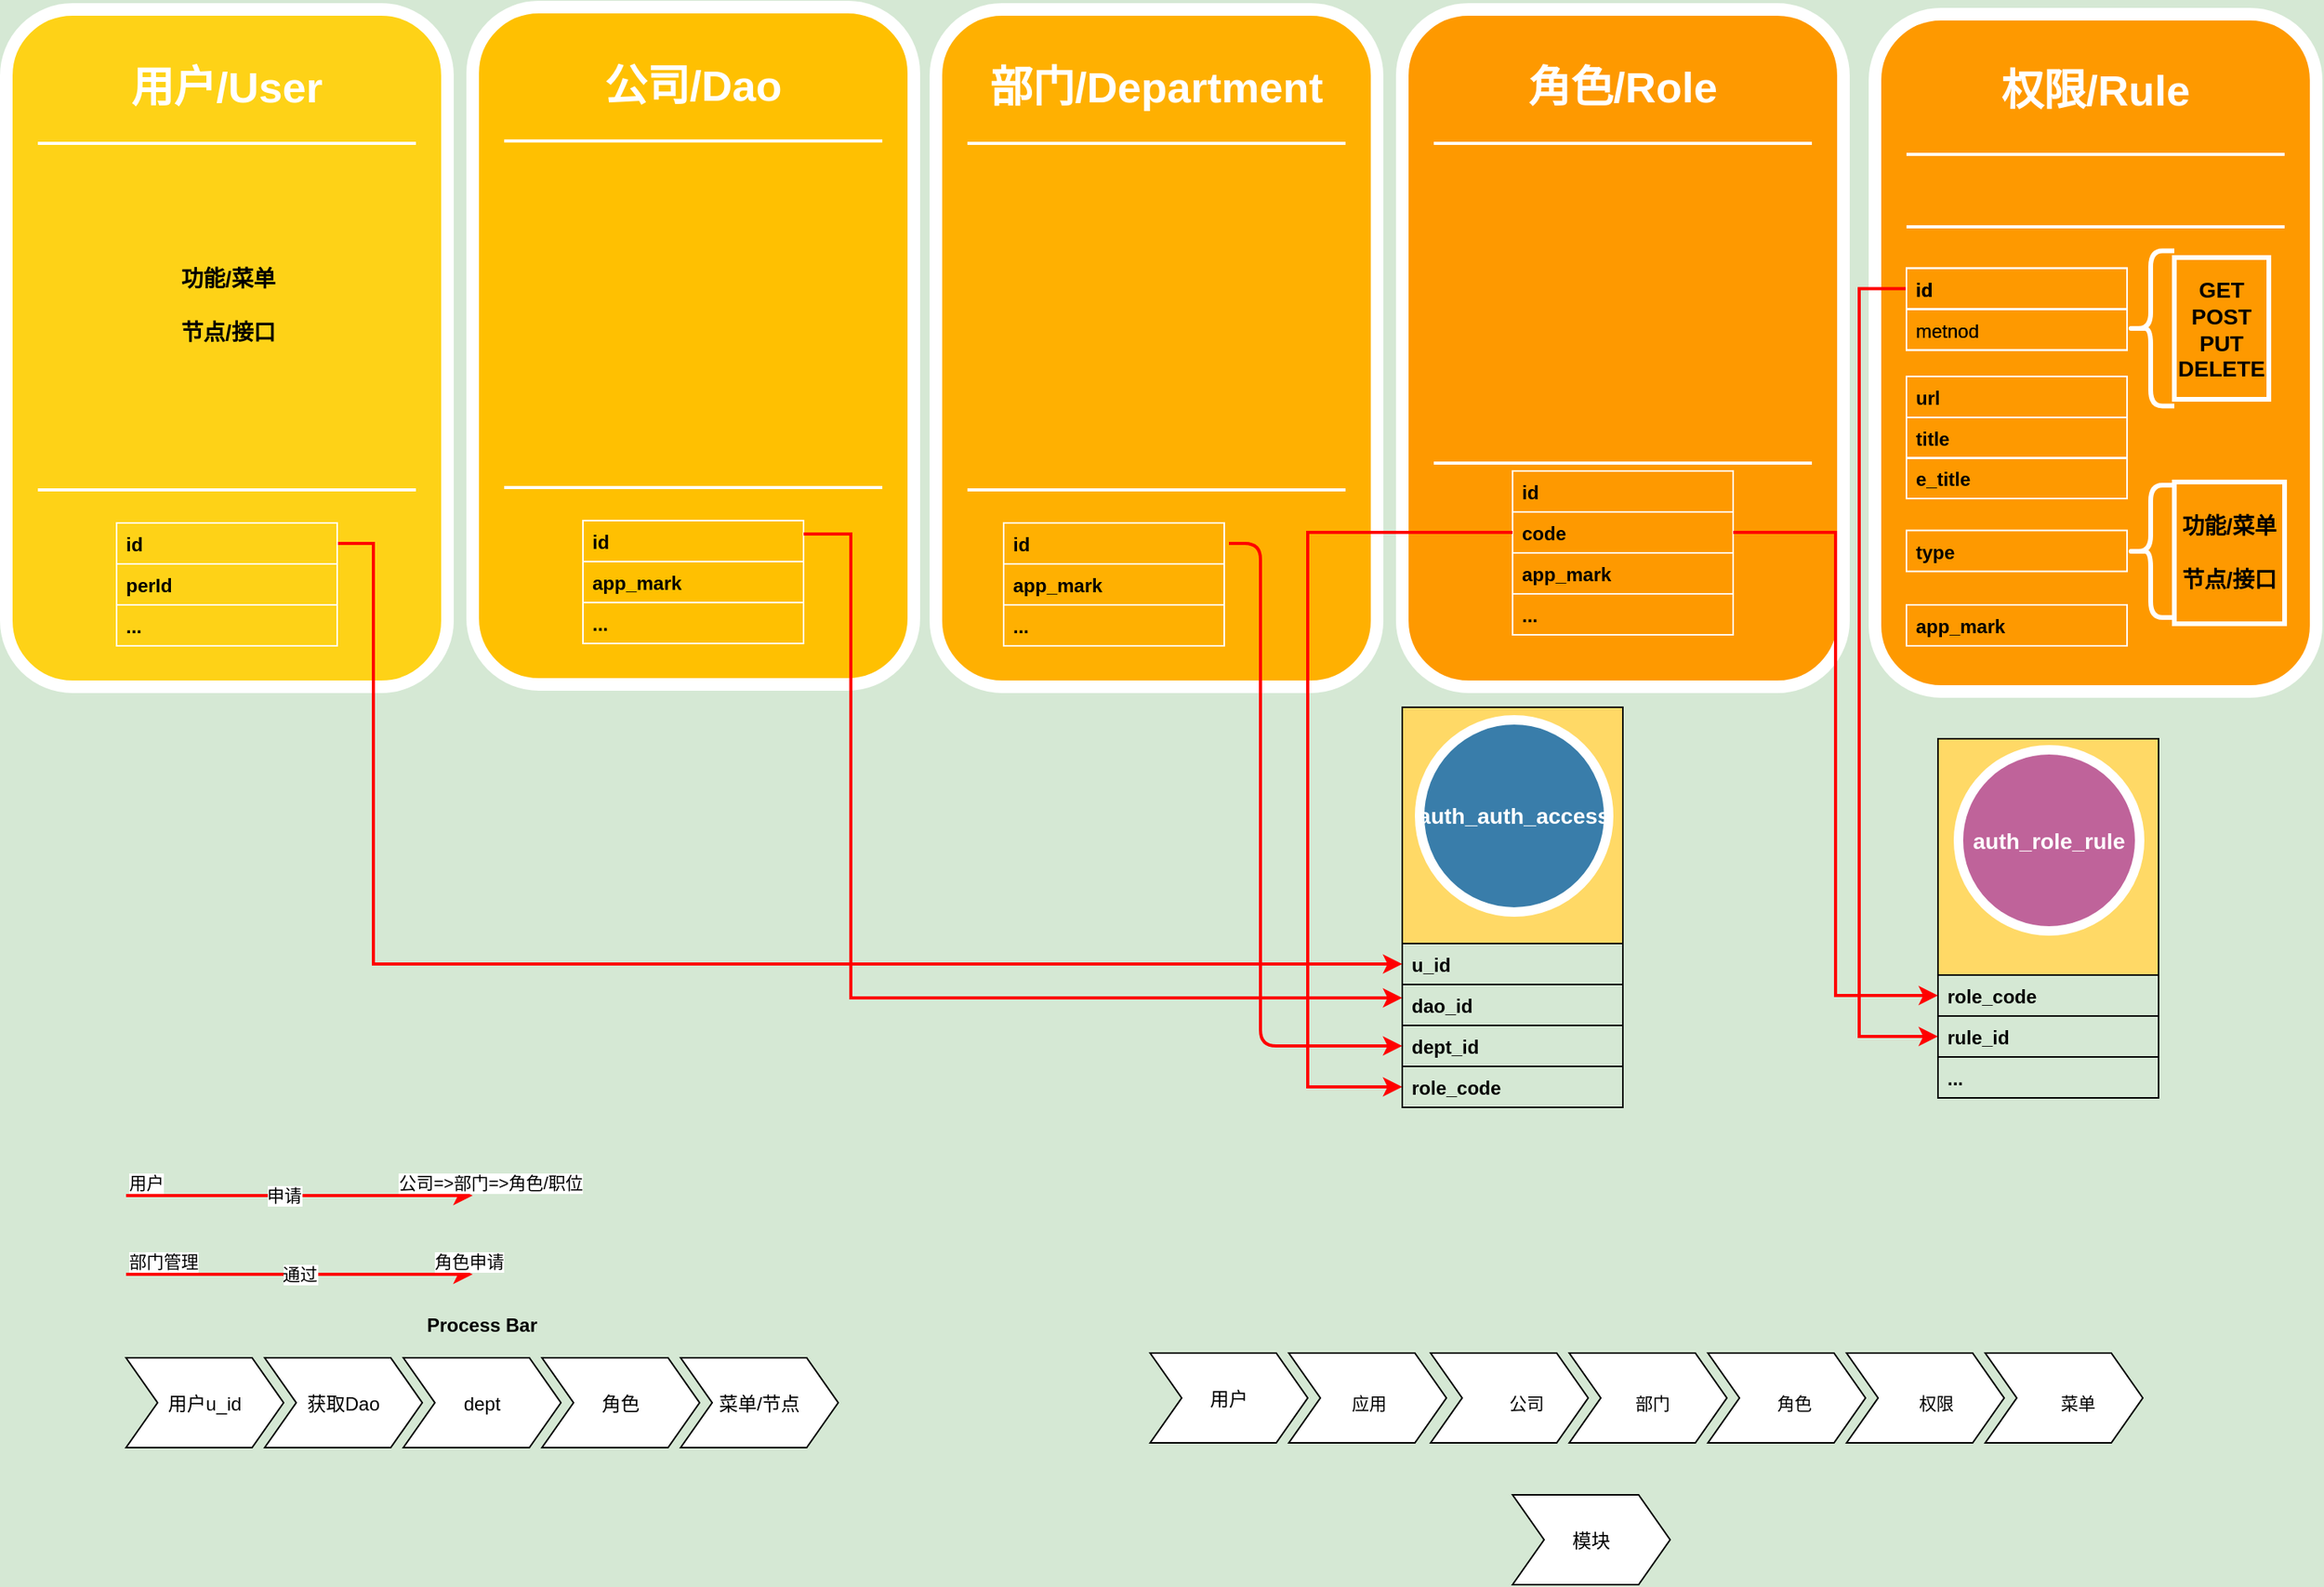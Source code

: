 <mxfile version="13.10.1" type="github">
  <diagram name="Page-1" id="12e1b939-464a-85fe-373e-61e167be1490">
    <mxGraphModel dx="2426" dy="908" grid="1" gridSize="10" guides="1" tooltips="1" connect="1" arrows="1" fold="1" page="1" pageScale="1.5" pageWidth="4681" pageHeight="3300" background="#D5E8D4" math="0" shadow="0">
      <root>
        <mxCell id="0" />
        <mxCell id="1" parent="0" />
        <mxCell id="WrIerLC6ZP1do9_sr6Ug-54" value="" style="shape=step;perimeter=stepPerimeter;fixedSize=1;points=[];" vertex="1" parent="1">
          <mxGeometry x="1350" y="1260" width="100" height="57" as="geometry" />
        </mxCell>
        <mxCell id="WrIerLC6ZP1do9_sr6Ug-52" value="" style="shape=step;perimeter=stepPerimeter;fixedSize=1;points=[];" vertex="1" parent="1">
          <mxGeometry x="1262" y="1260" width="100" height="57" as="geometry" />
        </mxCell>
        <mxCell id="WrIerLC6ZP1do9_sr6Ug-51" value="" style="shape=step;perimeter=stepPerimeter;fixedSize=1;points=[];" vertex="1" parent="1">
          <mxGeometry x="1174" y="1260" width="100" height="57" as="geometry" />
        </mxCell>
        <mxCell id="WrIerLC6ZP1do9_sr6Ug-50" value="" style="shape=step;perimeter=stepPerimeter;fixedSize=1;points=[];" vertex="1" parent="1">
          <mxGeometry x="1086" y="1260" width="100" height="57" as="geometry" />
        </mxCell>
        <mxCell id="WrIerLC6ZP1do9_sr6Ug-49" value="" style="shape=step;perimeter=stepPerimeter;fixedSize=1;points=[];" vertex="1" parent="1">
          <mxGeometry x="998" y="1260" width="100" height="57" as="geometry" />
        </mxCell>
        <mxCell id="WrIerLC6ZP1do9_sr6Ug-53" value="" style="shape=step;perimeter=stepPerimeter;fixedSize=1;points=[];" vertex="1" parent="1">
          <mxGeometry x="908" y="1260" width="100" height="57" as="geometry" />
        </mxCell>
        <mxCell id="WrIerLC6ZP1do9_sr6Ug-35" value="" style="group" vertex="1" connectable="0" parent="1">
          <mxGeometry x="170" y="1160" width="220" height="50" as="geometry" />
        </mxCell>
        <mxCell id="WrIerLC6ZP1do9_sr6Ug-16" value="" style="endArrow=classic;html=1;strokeColor=#FF0000;strokeWidth=2;fontColor=#000000;" edge="1" parent="WrIerLC6ZP1do9_sr6Ug-35">
          <mxGeometry relative="1" as="geometry">
            <mxPoint as="sourcePoint" />
            <mxPoint x="220" as="targetPoint" />
          </mxGeometry>
        </mxCell>
        <mxCell id="WrIerLC6ZP1do9_sr6Ug-17" value="申请" style="edgeLabel;resizable=0;html=1;align=center;verticalAlign=middle;" connectable="0" vertex="1" parent="WrIerLC6ZP1do9_sr6Ug-16">
          <mxGeometry relative="1" as="geometry">
            <mxPoint x="-10" as="offset" />
          </mxGeometry>
        </mxCell>
        <mxCell id="WrIerLC6ZP1do9_sr6Ug-18" value="用户" style="edgeLabel;resizable=0;html=1;align=left;verticalAlign=bottom;" connectable="0" vertex="1" parent="WrIerLC6ZP1do9_sr6Ug-16">
          <mxGeometry x="-1" relative="1" as="geometry" />
        </mxCell>
        <mxCell id="WrIerLC6ZP1do9_sr6Ug-19" value="&lt;span style=&quot;text-align: left&quot;&gt;公司=&amp;gt;部门=&amp;gt;角色/职位&lt;/span&gt;" style="edgeLabel;resizable=0;html=1;align=right;verticalAlign=bottom;" connectable="0" vertex="1" parent="WrIerLC6ZP1do9_sr6Ug-16">
          <mxGeometry x="1" relative="1" as="geometry">
            <mxPoint x="70" as="offset" />
          </mxGeometry>
        </mxCell>
        <mxCell id="WrIerLC6ZP1do9_sr6Ug-24" value="通过" style="endArrow=classic;html=1;strokeColor=#FF0000;strokeWidth=2;fontColor=#000000;" edge="1" parent="WrIerLC6ZP1do9_sr6Ug-35">
          <mxGeometry relative="1" as="geometry">
            <mxPoint y="50" as="sourcePoint" />
            <mxPoint x="220" y="50" as="targetPoint" />
          </mxGeometry>
        </mxCell>
        <mxCell id="WrIerLC6ZP1do9_sr6Ug-26" value="部门管理" style="edgeLabel;resizable=0;html=1;align=left;verticalAlign=bottom;" connectable="0" vertex="1" parent="WrIerLC6ZP1do9_sr6Ug-24">
          <mxGeometry x="-1" relative="1" as="geometry" />
        </mxCell>
        <mxCell id="WrIerLC6ZP1do9_sr6Ug-27" value="角色申请" style="edgeLabel;resizable=0;html=1;align=right;verticalAlign=bottom;" connectable="0" vertex="1" parent="WrIerLC6ZP1do9_sr6Ug-24">
          <mxGeometry x="1" relative="1" as="geometry">
            <mxPoint x="20" as="offset" />
          </mxGeometry>
        </mxCell>
        <mxCell id="WrIerLC6ZP1do9_sr6Ug-42" value="应用" style="edgeLabel;resizable=0;html=1;align=right;verticalAlign=bottom;" connectable="0" vertex="1" parent="WrIerLC6ZP1do9_sr6Ug-24">
          <mxGeometry x="1" relative="1" as="geometry">
            <mxPoint x="580" y="90" as="offset" />
          </mxGeometry>
        </mxCell>
        <mxCell id="WrIerLC6ZP1do9_sr6Ug-43" value="公司" style="edgeLabel;resizable=0;html=1;align=right;verticalAlign=bottom;" connectable="0" vertex="1" parent="WrIerLC6ZP1do9_sr6Ug-24">
          <mxGeometry x="1" relative="1" as="geometry">
            <mxPoint x="680" y="90" as="offset" />
          </mxGeometry>
        </mxCell>
        <mxCell id="WrIerLC6ZP1do9_sr6Ug-44" value="部门" style="edgeLabel;resizable=0;html=1;align=right;verticalAlign=bottom;" connectable="0" vertex="1" parent="WrIerLC6ZP1do9_sr6Ug-24">
          <mxGeometry x="1" relative="1" as="geometry">
            <mxPoint x="760" y="90" as="offset" />
          </mxGeometry>
        </mxCell>
        <mxCell id="WrIerLC6ZP1do9_sr6Ug-46" value="角色" style="edgeLabel;resizable=0;html=1;align=right;verticalAlign=bottom;" connectable="0" vertex="1" parent="WrIerLC6ZP1do9_sr6Ug-24">
          <mxGeometry x="1" relative="1" as="geometry">
            <mxPoint x="850" y="90" as="offset" />
          </mxGeometry>
        </mxCell>
        <mxCell id="WrIerLC6ZP1do9_sr6Ug-48" value="权限" style="edgeLabel;resizable=0;html=1;align=right;verticalAlign=bottom;" connectable="0" vertex="1" parent="WrIerLC6ZP1do9_sr6Ug-24">
          <mxGeometry x="1" relative="1" as="geometry">
            <mxPoint x="940" y="90" as="offset" />
          </mxGeometry>
        </mxCell>
        <mxCell id="WrIerLC6ZP1do9_sr6Ug-55" value="菜单" style="edgeLabel;resizable=0;html=1;align=right;verticalAlign=bottom;" connectable="0" vertex="1" parent="WrIerLC6ZP1do9_sr6Ug-24">
          <mxGeometry x="1" relative="1" as="geometry">
            <mxPoint x="1030" y="90" as="offset" />
          </mxGeometry>
        </mxCell>
        <mxCell id="WrIerLC6ZP1do9_sr6Ug-77" value="应用" style="edgeLabel;resizable=0;html=1;align=right;verticalAlign=bottom;" connectable="0" vertex="1" parent="WrIerLC6ZP1do9_sr6Ug-24">
          <mxGeometry x="1" relative="1" as="geometry">
            <mxPoint x="750" y="180" as="offset" />
          </mxGeometry>
        </mxCell>
        <mxCell id="WrIerLC6ZP1do9_sr6Ug-36" value="" style="group" vertex="1" connectable="0" parent="1">
          <mxGeometry x="94" y="405.5" width="1466" height="698.5" as="geometry" />
        </mxCell>
        <mxCell id="SVEM955NYklKlDZ-eNyn-23" value="List" style="swimlane;fontStyle=0;childLayout=stackLayout;horizontal=1;startSize=150;horizontalStack=0;resizeParent=1;resizeParentMax=0;resizeLast=0;collapsible=1;marginBottom=0;fillColor=#FFD966;" parent="WrIerLC6ZP1do9_sr6Ug-36" vertex="1">
          <mxGeometry x="1226" y="464.5" width="140" height="228" as="geometry" />
        </mxCell>
        <mxCell id="SVEM955NYklKlDZ-eNyn-24" value="role_code" style="text;strokeColor=none;fillColor=none;align=left;verticalAlign=top;spacingLeft=4;spacingRight=4;overflow=hidden;rotatable=0;points=[[0,0.5],[1,0.5]];portConstraint=eastwest;fontStyle=1" parent="SVEM955NYklKlDZ-eNyn-23" vertex="1">
          <mxGeometry y="150" width="140" height="26" as="geometry" />
        </mxCell>
        <mxCell id="SVEM955NYklKlDZ-eNyn-25" value="rule_id" style="text;fillColor=none;align=left;verticalAlign=top;spacingLeft=4;spacingRight=4;overflow=hidden;rotatable=0;points=[[0,0.5],[1,0.5]];portConstraint=eastwest;fontStyle=1;strokeColor=#000000;" parent="SVEM955NYklKlDZ-eNyn-23" vertex="1">
          <mxGeometry y="176" width="140" height="26" as="geometry" />
        </mxCell>
        <mxCell id="SVEM955NYklKlDZ-eNyn-26" value="..." style="text;strokeColor=none;fillColor=none;align=left;verticalAlign=top;spacingLeft=4;spacingRight=4;overflow=hidden;rotatable=0;points=[[0,0.5],[1,0.5]];portConstraint=eastwest;fontStyle=1" parent="SVEM955NYklKlDZ-eNyn-23" vertex="1">
          <mxGeometry y="202" width="140" height="26" as="geometry" />
        </mxCell>
        <mxCell id="60da8b9f42644d3a-2" value="" style="whiteSpace=wrap;html=1;rounded=1;shadow=0;strokeWidth=8;fontSize=20;align=center;fillColor=#FED217;strokeColor=#FFFFFF;" parent="WrIerLC6ZP1do9_sr6Ug-36" vertex="1">
          <mxGeometry y="1.5" width="280" height="430" as="geometry" />
        </mxCell>
        <mxCell id="60da8b9f42644d3a-3" value="用户/User" style="text;html=1;strokeColor=none;fillColor=none;align=center;verticalAlign=middle;whiteSpace=wrap;rounded=0;shadow=0;fontSize=27;fontColor=#FFFFFF;fontStyle=1" parent="WrIerLC6ZP1do9_sr6Ug-36" vertex="1">
          <mxGeometry y="21.5" width="280" height="60" as="geometry" />
        </mxCell>
        <mxCell id="60da8b9f42644d3a-6" value="" style="line;strokeWidth=2;html=1;rounded=0;shadow=0;fontSize=27;align=center;fillColor=none;strokeColor=#FFFFFF;" parent="WrIerLC6ZP1do9_sr6Ug-36" vertex="1">
          <mxGeometry x="20" y="81.5" width="240" height="10" as="geometry" />
        </mxCell>
        <mxCell id="60da8b9f42644d3a-7" value="" style="line;strokeWidth=2;html=1;rounded=0;shadow=0;fontSize=27;align=center;fillColor=none;strokeColor=#FFFFFF;" parent="WrIerLC6ZP1do9_sr6Ug-36" vertex="1">
          <mxGeometry x="20" y="301.5" width="240" height="10" as="geometry" />
        </mxCell>
        <mxCell id="60da8b9f42644d3a-17" value="" style="whiteSpace=wrap;html=1;rounded=1;shadow=0;strokeWidth=8;fontSize=20;align=center;fillColor=#FFC001;strokeColor=#FFFFFF;" parent="WrIerLC6ZP1do9_sr6Ug-36" vertex="1">
          <mxGeometry x="296" width="280" height="430" as="geometry" />
        </mxCell>
        <mxCell id="60da8b9f42644d3a-18" value="公司/Dao" style="text;html=1;strokeColor=none;fillColor=none;align=center;verticalAlign=middle;whiteSpace=wrap;rounded=0;shadow=0;fontSize=27;fontColor=#FFFFFF;fontStyle=1" parent="WrIerLC6ZP1do9_sr6Ug-36" vertex="1">
          <mxGeometry x="296" y="20" width="280" height="60" as="geometry" />
        </mxCell>
        <mxCell id="60da8b9f42644d3a-20" value="" style="line;strokeWidth=2;html=1;rounded=0;shadow=0;fontSize=27;align=center;fillColor=none;strokeColor=#FFFFFF;" parent="WrIerLC6ZP1do9_sr6Ug-36" vertex="1">
          <mxGeometry x="316" y="80" width="240" height="10" as="geometry" />
        </mxCell>
        <mxCell id="60da8b9f42644d3a-21" value="" style="line;strokeWidth=2;html=1;rounded=0;shadow=0;fontSize=27;align=center;fillColor=none;strokeColor=#FFFFFF;" parent="WrIerLC6ZP1do9_sr6Ug-36" vertex="1">
          <mxGeometry x="316" y="300" width="240" height="10" as="geometry" />
        </mxCell>
        <mxCell id="60da8b9f42644d3a-24" value="" style="whiteSpace=wrap;html=1;rounded=1;shadow=0;strokeWidth=8;fontSize=20;align=center;fillColor=#FFB001;strokeColor=#FFFFFF;" parent="WrIerLC6ZP1do9_sr6Ug-36" vertex="1">
          <mxGeometry x="590" y="1.5" width="280" height="430" as="geometry" />
        </mxCell>
        <mxCell id="60da8b9f42644d3a-25" value="部门/Department" style="text;html=1;strokeColor=none;fillColor=none;align=center;verticalAlign=middle;whiteSpace=wrap;rounded=0;shadow=0;fontSize=27;fontColor=#FFFFFF;fontStyle=1" parent="WrIerLC6ZP1do9_sr6Ug-36" vertex="1">
          <mxGeometry x="590" y="21.5" width="280" height="60" as="geometry" />
        </mxCell>
        <mxCell id="60da8b9f42644d3a-27" value="" style="line;strokeWidth=2;html=1;rounded=0;shadow=0;fontSize=27;align=center;fillColor=none;strokeColor=#FFFFFF;" parent="WrIerLC6ZP1do9_sr6Ug-36" vertex="1">
          <mxGeometry x="610" y="81.5" width="240" height="10" as="geometry" />
        </mxCell>
        <mxCell id="60da8b9f42644d3a-28" value="" style="line;strokeWidth=2;html=1;rounded=0;shadow=0;fontSize=27;align=center;fillColor=none;strokeColor=#FFFFFF;" parent="WrIerLC6ZP1do9_sr6Ug-36" vertex="1">
          <mxGeometry x="610" y="301.5" width="240" height="10" as="geometry" />
        </mxCell>
        <mxCell id="60da8b9f42644d3a-31" value="" style="whiteSpace=wrap;html=1;rounded=1;shadow=0;strokeWidth=8;fontSize=20;align=center;fillColor=#FE9900;strokeColor=#FFFFFF;" parent="WrIerLC6ZP1do9_sr6Ug-36" vertex="1">
          <mxGeometry x="886" y="1.5" width="280" height="430" as="geometry" />
        </mxCell>
        <mxCell id="60da8b9f42644d3a-32" value="角色/Role" style="text;html=1;strokeColor=none;fillColor=none;align=center;verticalAlign=middle;whiteSpace=wrap;rounded=0;shadow=0;fontSize=27;fontColor=#FFFFFF;fontStyle=1" parent="WrIerLC6ZP1do9_sr6Ug-36" vertex="1">
          <mxGeometry x="886" y="21.5" width="280" height="60" as="geometry" />
        </mxCell>
        <mxCell id="60da8b9f42644d3a-34" value="" style="line;strokeWidth=2;html=1;rounded=0;shadow=0;fontSize=27;align=center;fillColor=none;strokeColor=#FFFFFF;" parent="WrIerLC6ZP1do9_sr6Ug-36" vertex="1">
          <mxGeometry x="906" y="81.5" width="240" height="10" as="geometry" />
        </mxCell>
        <mxCell id="60da8b9f42644d3a-35" value="" style="line;strokeWidth=2;html=1;rounded=0;shadow=0;fontSize=27;align=center;fillColor=none;strokeColor=#FFFFFF;" parent="WrIerLC6ZP1do9_sr6Ug-36" vertex="1">
          <mxGeometry x="906" y="284.5" width="240" height="10" as="geometry" />
        </mxCell>
        <mxCell id="SVEM955NYklKlDZ-eNyn-1" value="" style="whiteSpace=wrap;html=1;rounded=1;shadow=0;strokeWidth=8;fontSize=20;align=center;fillColor=#FE9900;strokeColor=#FFFFFF;" parent="WrIerLC6ZP1do9_sr6Ug-36" vertex="1">
          <mxGeometry x="1186" y="4.5" width="280" height="430" as="geometry" />
        </mxCell>
        <mxCell id="SVEM955NYklKlDZ-eNyn-2" value="权限/Rule" style="text;html=1;strokeColor=none;fillColor=none;align=center;verticalAlign=middle;whiteSpace=wrap;rounded=0;shadow=0;fontSize=27;fontColor=#FFFFFF;fontStyle=1" parent="WrIerLC6ZP1do9_sr6Ug-36" vertex="1">
          <mxGeometry x="1186" y="23.5" width="280" height="60" as="geometry" />
        </mxCell>
        <mxCell id="SVEM955NYklKlDZ-eNyn-3" value="" style="line;strokeWidth=2;html=1;rounded=0;shadow=0;fontSize=27;align=center;fillColor=none;strokeColor=#FFFFFF;" parent="WrIerLC6ZP1do9_sr6Ug-36" vertex="1">
          <mxGeometry x="1206" y="88.5" width="240" height="10" as="geometry" />
        </mxCell>
        <mxCell id="SVEM955NYklKlDZ-eNyn-4" value="" style="line;strokeWidth=2;html=1;rounded=0;shadow=0;fontSize=27;align=center;fillColor=none;strokeColor=#FFFFFF;" parent="WrIerLC6ZP1do9_sr6Ug-36" vertex="1">
          <mxGeometry x="1206" y="134.5" width="240" height="10" as="geometry" />
        </mxCell>
        <mxCell id="60da8b9f42644d3a-38" value="&lt;span&gt;auth_role_rule&lt;/span&gt;" style="ellipse;whiteSpace=wrap;html=1;rounded=0;shadow=0;strokeWidth=6;fontSize=14;align=center;fillColor=#BF639A;strokeColor=#FFFFFF;fontColor=#FFFFFF;fontStyle=1" parent="WrIerLC6ZP1do9_sr6Ug-36" vertex="1">
          <mxGeometry x="1239" y="471.5" width="115" height="115" as="geometry" />
        </mxCell>
        <mxCell id="SVEM955NYklKlDZ-eNyn-36" value="List" style="swimlane;fontStyle=0;childLayout=stackLayout;horizontal=1;startSize=150;horizontalStack=0;resizeParent=1;resizeParentMax=0;resizeLast=0;collapsible=1;marginBottom=0;fillColor=#FFD966;" parent="WrIerLC6ZP1do9_sr6Ug-36" vertex="1">
          <mxGeometry x="886" y="444.5" width="140" height="228" as="geometry" />
        </mxCell>
        <mxCell id="SVEM955NYklKlDZ-eNyn-37" value="u_id" style="text;strokeColor=none;fillColor=none;align=left;verticalAlign=top;spacingLeft=4;spacingRight=4;overflow=hidden;rotatable=0;points=[[0,0.5],[1,0.5]];portConstraint=eastwest;fontStyle=1" parent="SVEM955NYklKlDZ-eNyn-36" vertex="1">
          <mxGeometry y="150" width="140" height="26" as="geometry" />
        </mxCell>
        <mxCell id="SVEM955NYklKlDZ-eNyn-38" value="dao_id&#xa;" style="text;fillColor=none;align=left;verticalAlign=top;spacingLeft=4;spacingRight=4;overflow=hidden;rotatable=0;points=[[0,0.5],[1,0.5]];portConstraint=eastwest;fontStyle=1;strokeColor=#000000;" parent="SVEM955NYklKlDZ-eNyn-36" vertex="1">
          <mxGeometry y="176" width="140" height="26" as="geometry" />
        </mxCell>
        <mxCell id="SVEM955NYklKlDZ-eNyn-39" value="dept_id" style="text;strokeColor=none;fillColor=none;align=left;verticalAlign=top;spacingLeft=4;spacingRight=4;overflow=hidden;rotatable=0;points=[[0,0.5],[1,0.5]];portConstraint=eastwest;fontStyle=1" parent="SVEM955NYklKlDZ-eNyn-36" vertex="1">
          <mxGeometry y="202" width="140" height="26" as="geometry" />
        </mxCell>
        <mxCell id="SVEM955NYklKlDZ-eNyn-40" value="auth_auth_access" style="ellipse;whiteSpace=wrap;html=1;rounded=0;shadow=0;strokeWidth=6;fontSize=14;align=center;strokeColor=#FFFFFF;fontColor=#FFFFFF;fillColor=#397DAA;fontStyle=1" parent="WrIerLC6ZP1do9_sr6Ug-36" vertex="1">
          <mxGeometry x="897" y="452.5" width="120" height="122" as="geometry" />
        </mxCell>
        <mxCell id="SVEM955NYklKlDZ-eNyn-41" value="id" style="text;fillColor=none;align=left;verticalAlign=top;spacingLeft=4;spacingRight=4;overflow=hidden;rotatable=0;points=[[0,0.5],[1,0.5]];portConstraint=eastwest;fontStyle=1;strokeColor=#FFFFFF;" parent="WrIerLC6ZP1do9_sr6Ug-36" vertex="1">
          <mxGeometry x="633" y="327.5" width="140" height="26" as="geometry" />
        </mxCell>
        <mxCell id="SVEM955NYklKlDZ-eNyn-42" value="app_mark" style="text;fillColor=none;align=left;verticalAlign=top;spacingLeft=4;spacingRight=4;overflow=hidden;rotatable=0;points=[[0,0.5],[1,0.5]];portConstraint=eastwest;fontStyle=1;strokeColor=#FFFFFF;" parent="WrIerLC6ZP1do9_sr6Ug-36" vertex="1">
          <mxGeometry x="633" y="353.5" width="140" height="26" as="geometry" />
        </mxCell>
        <mxCell id="SVEM955NYklKlDZ-eNyn-43" value="..." style="text;fillColor=none;align=left;verticalAlign=top;spacingLeft=4;spacingRight=4;overflow=hidden;rotatable=0;points=[[0,0.5],[1,0.5]];portConstraint=eastwest;fontStyle=1;strokeColor=#FFFFFF;" parent="WrIerLC6ZP1do9_sr6Ug-36" vertex="1">
          <mxGeometry x="633" y="379.5" width="140" height="26" as="geometry" />
        </mxCell>
        <mxCell id="SVEM955NYklKlDZ-eNyn-45" value="perId" style="text;fillColor=none;align=left;verticalAlign=top;spacingLeft=4;spacingRight=4;overflow=hidden;rotatable=0;points=[[0,0.5],[1,0.5]];portConstraint=eastwest;fontStyle=1;strokeColor=#FFFFFF;" parent="WrIerLC6ZP1do9_sr6Ug-36" vertex="1">
          <mxGeometry x="70" y="353.5" width="140" height="26" as="geometry" />
        </mxCell>
        <mxCell id="SVEM955NYklKlDZ-eNyn-46" value="..." style="text;fillColor=none;align=left;verticalAlign=top;spacingLeft=4;spacingRight=4;overflow=hidden;rotatable=0;points=[[0,0.5],[1,0.5]];portConstraint=eastwest;fontStyle=1;strokeColor=#FFFFFF;" parent="WrIerLC6ZP1do9_sr6Ug-36" vertex="1">
          <mxGeometry x="70" y="379.5" width="140" height="26" as="geometry" />
        </mxCell>
        <mxCell id="SVEM955NYklKlDZ-eNyn-62" style="edgeStyle=orthogonalEdgeStyle;rounded=0;orthogonalLoop=1;jettySize=auto;html=1;exitX=1;exitY=0.5;exitDx=0;exitDy=0;fontColor=#000000;strokeColor=#FF0000;entryX=0;entryY=0.5;entryDx=0;entryDy=0;strokeWidth=2;" parent="WrIerLC6ZP1do9_sr6Ug-36" source="SVEM955NYklKlDZ-eNyn-47" target="SVEM955NYklKlDZ-eNyn-37" edge="1">
          <mxGeometry relative="1" as="geometry">
            <Array as="points">
              <mxPoint x="233" y="340.5" />
              <mxPoint x="233" y="607.5" />
            </Array>
          </mxGeometry>
        </mxCell>
        <mxCell id="SVEM955NYklKlDZ-eNyn-47" value="id" style="text;fillColor=none;align=left;verticalAlign=top;spacingLeft=4;spacingRight=4;overflow=hidden;rotatable=0;points=[[0,0.5],[1,0.5]];portConstraint=eastwest;fontStyle=1;strokeColor=#FFFFFF;" parent="WrIerLC6ZP1do9_sr6Ug-36" vertex="1">
          <mxGeometry x="70" y="327.5" width="140" height="26" as="geometry" />
        </mxCell>
        <mxCell id="SVEM955NYklKlDZ-eNyn-48" value="app_mark" style="text;fillColor=none;align=left;verticalAlign=top;spacingLeft=4;spacingRight=4;overflow=hidden;rotatable=0;points=[[0,0.5],[1,0.5]];portConstraint=eastwest;fontStyle=1;strokeColor=#FFFFFF;" parent="WrIerLC6ZP1do9_sr6Ug-36" vertex="1">
          <mxGeometry x="366" y="352" width="140" height="26" as="geometry" />
        </mxCell>
        <mxCell id="SVEM955NYklKlDZ-eNyn-49" value="id" style="text;fillColor=none;align=left;verticalAlign=top;spacingLeft=4;spacingRight=4;overflow=hidden;rotatable=0;points=[[0,0.5],[1,0.5]];portConstraint=eastwest;fontStyle=1;strokeColor=#FFFFFF;" parent="WrIerLC6ZP1do9_sr6Ug-36" vertex="1">
          <mxGeometry x="366" y="326" width="140" height="26" as="geometry" />
        </mxCell>
        <mxCell id="SVEM955NYklKlDZ-eNyn-50" value="..." style="text;fillColor=none;align=left;verticalAlign=top;spacingLeft=4;spacingRight=4;overflow=hidden;rotatable=0;points=[[0,0.5],[1,0.5]];portConstraint=eastwest;fontStyle=1;strokeColor=#FFFFFF;" parent="WrIerLC6ZP1do9_sr6Ug-36" vertex="1">
          <mxGeometry x="366" y="378" width="140" height="26" as="geometry" />
        </mxCell>
        <mxCell id="SVEM955NYklKlDZ-eNyn-51" value="code" style="text;fillColor=none;align=left;verticalAlign=top;spacingLeft=4;spacingRight=4;overflow=hidden;rotatable=0;points=[[0,0.5],[1,0.5]];portConstraint=eastwest;fontStyle=1;strokeColor=#FFFFFF;" parent="WrIerLC6ZP1do9_sr6Ug-36" vertex="1">
          <mxGeometry x="956" y="320.5" width="140" height="26" as="geometry" />
        </mxCell>
        <mxCell id="SVEM955NYklKlDZ-eNyn-79" style="edgeStyle=orthogonalEdgeStyle;rounded=0;orthogonalLoop=1;jettySize=auto;html=1;strokeColor=#FF0000;fontColor=#000000;exitX=0;exitY=0.5;exitDx=0;exitDy=0;strokeWidth=2;" parent="WrIerLC6ZP1do9_sr6Ug-36" source="SVEM955NYklKlDZ-eNyn-51" target="SVEM955NYklKlDZ-eNyn-77" edge="1">
          <mxGeometry relative="1" as="geometry">
            <mxPoint x="816" y="694.5" as="targetPoint" />
            <mxPoint x="1176" y="444.5" as="sourcePoint" />
            <Array as="points">
              <mxPoint x="826" y="333.5" />
              <mxPoint x="826" y="685.5" />
            </Array>
          </mxGeometry>
        </mxCell>
        <mxCell id="SVEM955NYklKlDZ-eNyn-81" style="edgeStyle=orthogonalEdgeStyle;rounded=0;orthogonalLoop=1;jettySize=auto;html=1;exitX=1;exitY=0.5;exitDx=0;exitDy=0;entryX=0;entryY=0.5;entryDx=0;entryDy=0;strokeColor=#FF0000;fontColor=#000000;strokeWidth=2;" parent="WrIerLC6ZP1do9_sr6Ug-36" source="SVEM955NYklKlDZ-eNyn-51" target="SVEM955NYklKlDZ-eNyn-24" edge="1">
          <mxGeometry relative="1" as="geometry" />
        </mxCell>
        <mxCell id="SVEM955NYklKlDZ-eNyn-52" value="id" style="text;fillColor=none;align=left;verticalAlign=top;spacingLeft=4;spacingRight=4;overflow=hidden;rotatable=0;points=[[0,0.5],[1,0.5]];portConstraint=eastwest;fontStyle=1;strokeColor=#FFFFFF;" parent="WrIerLC6ZP1do9_sr6Ug-36" vertex="1">
          <mxGeometry x="956" y="294.5" width="140" height="26" as="geometry" />
        </mxCell>
        <mxCell id="SVEM955NYklKlDZ-eNyn-53" value="app_mark" style="text;fillColor=none;align=left;verticalAlign=top;spacingLeft=4;spacingRight=4;overflow=hidden;rotatable=0;points=[[0,0.5],[1,0.5]];portConstraint=eastwest;fontStyle=1;strokeColor=#FFFFFF;" parent="WrIerLC6ZP1do9_sr6Ug-36" vertex="1">
          <mxGeometry x="956" y="346.5" width="140" height="26" as="geometry" />
        </mxCell>
        <mxCell id="SVEM955NYklKlDZ-eNyn-54" value="metnod" style="text;fillColor=none;align=left;verticalAlign=top;spacingLeft=4;spacingRight=4;overflow=hidden;rotatable=0;points=[[0,0.5],[1,0.5]];portConstraint=eastwest;fontStyle=0;strokeColor=#FFFFFF;" parent="WrIerLC6ZP1do9_sr6Ug-36" vertex="1">
          <mxGeometry x="1206" y="191.75" width="140" height="26" as="geometry" />
        </mxCell>
        <mxCell id="SVEM955NYklKlDZ-eNyn-55" value="id" style="text;fillColor=none;align=left;verticalAlign=top;spacingLeft=4;spacingRight=4;overflow=hidden;rotatable=0;points=[[0,0.5],[1,0.5]];portConstraint=eastwest;fontStyle=1;strokeColor=#FFFFFF;" parent="WrIerLC6ZP1do9_sr6Ug-36" vertex="1">
          <mxGeometry x="1206" y="165.75" width="140" height="26" as="geometry" />
        </mxCell>
        <mxCell id="SVEM955NYklKlDZ-eNyn-56" value="type" style="text;fillColor=none;align=left;verticalAlign=top;spacingLeft=4;spacingRight=4;overflow=hidden;rotatable=0;points=[[0,0.5],[1,0.5]];portConstraint=eastwest;fontStyle=1;strokeColor=#FFFFFF;" parent="WrIerLC6ZP1do9_sr6Ug-36" vertex="1">
          <mxGeometry x="1206" y="332.25" width="140" height="26" as="geometry" />
        </mxCell>
        <mxCell id="SVEM955NYklKlDZ-eNyn-76" value="" style="edgeStyle=elbowEdgeStyle;elbow=horizontal;endArrow=classic;html=1;strokeColor=#FF0000;fontColor=#000000;entryX=0;entryY=0.5;entryDx=0;entryDy=0;strokeWidth=2;" parent="WrIerLC6ZP1do9_sr6Ug-36" target="SVEM955NYklKlDZ-eNyn-39" edge="1">
          <mxGeometry width="50" height="50" relative="1" as="geometry">
            <mxPoint x="776" y="340.5" as="sourcePoint" />
            <mxPoint x="1326" y="364.5" as="targetPoint" />
            <Array as="points">
              <mxPoint x="796" y="494.5" />
            </Array>
          </mxGeometry>
        </mxCell>
        <mxCell id="SVEM955NYklKlDZ-eNyn-77" value="role_code" style="text;fillColor=none;align=left;verticalAlign=top;spacingLeft=4;spacingRight=4;overflow=hidden;rotatable=0;points=[[0,0.5],[1,0.5]];portConstraint=eastwest;fontStyle=1;strokeColor=#000000;" parent="WrIerLC6ZP1do9_sr6Ug-36" vertex="1">
          <mxGeometry x="886" y="672.5" width="140" height="26" as="geometry" />
        </mxCell>
        <mxCell id="SVEM955NYklKlDZ-eNyn-83" style="edgeStyle=orthogonalEdgeStyle;rounded=0;orthogonalLoop=1;jettySize=auto;html=1;exitX=0;exitY=0.5;exitDx=0;exitDy=0;strokeColor=#FF0000;fontColor=#000000;strokeWidth=2;entryX=0;entryY=0.5;entryDx=0;entryDy=0;" parent="WrIerLC6ZP1do9_sr6Ug-36" source="SVEM955NYklKlDZ-eNyn-85" target="SVEM955NYklKlDZ-eNyn-25" edge="1">
          <mxGeometry relative="1" as="geometry">
            <mxPoint x="1244" y="343" as="sourcePoint" />
            <mxPoint x="1096" y="644.5" as="targetPoint" />
            <Array as="points">
              <mxPoint x="1176" y="178.5" />
              <mxPoint x="1176" y="653.5" />
            </Array>
          </mxGeometry>
        </mxCell>
        <mxCell id="SVEM955NYklKlDZ-eNyn-84" style="edgeStyle=orthogonalEdgeStyle;rounded=0;orthogonalLoop=1;jettySize=auto;html=1;fontColor=#000000;strokeColor=#FF0000;entryX=0;entryY=0.5;entryDx=0;entryDy=0;strokeWidth=2;" parent="WrIerLC6ZP1do9_sr6Ug-36" edge="1">
          <mxGeometry relative="1" as="geometry">
            <mxPoint x="886" y="629" as="targetPoint" />
            <mxPoint x="506" y="334.5" as="sourcePoint" />
            <Array as="points">
              <mxPoint x="536" y="334.5" />
              <mxPoint x="536" y="629.5" />
            </Array>
          </mxGeometry>
        </mxCell>
        <mxCell id="SVEM955NYklKlDZ-eNyn-85" value="id" style="text;fillColor=none;align=left;verticalAlign=top;spacingLeft=4;spacingRight=4;overflow=hidden;rotatable=0;points=[[0,0.5],[1,0.5]];portConstraint=eastwest;fontStyle=1;strokeColor=#FFFFFF;" parent="WrIerLC6ZP1do9_sr6Ug-36" vertex="1">
          <mxGeometry x="1206" y="165.75" width="140" height="26" as="geometry" />
        </mxCell>
        <mxCell id="SVEM955NYklKlDZ-eNyn-86" value="metnod" style="text;fillColor=none;align=left;verticalAlign=top;spacingLeft=4;spacingRight=4;overflow=hidden;rotatable=0;points=[[0,0.5],[1,0.5]];portConstraint=eastwest;fontStyle=0;strokeColor=#FFFFFF;" parent="WrIerLC6ZP1do9_sr6Ug-36" vertex="1">
          <mxGeometry x="1206" y="191.75" width="140" height="26" as="geometry" />
        </mxCell>
        <mxCell id="SVEM955NYklKlDZ-eNyn-87" value="url" style="text;fillColor=none;align=left;verticalAlign=top;spacingLeft=4;spacingRight=4;overflow=hidden;rotatable=0;points=[[0,0.5],[1,0.5]];portConstraint=eastwest;fontStyle=1;strokeColor=#FFFFFF;" parent="WrIerLC6ZP1do9_sr6Ug-36" vertex="1">
          <mxGeometry x="1206" y="234.5" width="140" height="26" as="geometry" />
        </mxCell>
        <mxCell id="SVEM955NYklKlDZ-eNyn-88" value="title" style="text;fillColor=none;align=left;verticalAlign=top;spacingLeft=4;spacingRight=4;overflow=hidden;rotatable=0;points=[[0,0.5],[1,0.5]];portConstraint=eastwest;fontStyle=1;strokeColor=#FFFFFF;" parent="WrIerLC6ZP1do9_sr6Ug-36" vertex="1">
          <mxGeometry x="1206" y="260.5" width="140" height="26" as="geometry" />
        </mxCell>
        <mxCell id="SVEM955NYklKlDZ-eNyn-89" value="e_title" style="text;fillColor=none;align=left;verticalAlign=top;spacingLeft=4;spacingRight=4;overflow=hidden;rotatable=0;points=[[0,0.5],[1,0.5]];portConstraint=eastwest;fontStyle=1;strokeColor=#FFFFFF;" parent="WrIerLC6ZP1do9_sr6Ug-36" vertex="1">
          <mxGeometry x="1206" y="286" width="140" height="26" as="geometry" />
        </mxCell>
        <mxCell id="SVEM955NYklKlDZ-eNyn-96" value="" style="shape=curlyBracket;whiteSpace=wrap;html=1;rounded=1;strokeColor=#FFFFFF;strokeWidth=3;fillColor=#E6E6E6;fontColor=#000000;" parent="WrIerLC6ZP1do9_sr6Ug-36" vertex="1">
          <mxGeometry x="1346" y="154.75" width="30" height="98.5" as="geometry" />
        </mxCell>
        <mxCell id="60da8b9f42644d3a-4" value="GET&lt;br&gt;POST&lt;br&gt;PUT&lt;br&gt;DELETE" style="text;html=1;fillColor=none;align=center;verticalAlign=middle;whiteSpace=wrap;rounded=0;shadow=0;fontSize=14;fontStyle=1;strokeColor=#FFFFFF;strokeWidth=3;" parent="WrIerLC6ZP1do9_sr6Ug-36" vertex="1">
          <mxGeometry x="1376" y="159" width="60" height="90" as="geometry" />
        </mxCell>
        <mxCell id="SVEM955NYklKlDZ-eNyn-97" value="" style="shape=curlyBracket;whiteSpace=wrap;html=1;rounded=1;strokeColor=#FFFFFF;strokeWidth=3;fillColor=#E6E6E6;fontColor=#000000;size=0.5;" parent="WrIerLC6ZP1do9_sr6Ug-36" vertex="1">
          <mxGeometry x="1346" y="303.56" width="30" height="83.88" as="geometry" />
        </mxCell>
        <mxCell id="SVEM955NYklKlDZ-eNyn-98" value="功能/菜单&lt;br&gt;&lt;br&gt;节点/接口" style="text;html=1;fillColor=none;align=center;verticalAlign=middle;whiteSpace=wrap;rounded=0;shadow=0;fontSize=14;fontStyle=1;strokeColor=#FFFFFF;strokeWidth=3;" parent="WrIerLC6ZP1do9_sr6Ug-36" vertex="1">
          <mxGeometry x="1376" y="301.5" width="70" height="90" as="geometry" />
        </mxCell>
        <mxCell id="SVEM955NYklKlDZ-eNyn-101" value="功能/菜单&lt;br&gt;&lt;br&gt;节点/接口" style="text;html=1;fillColor=none;align=center;verticalAlign=middle;whiteSpace=wrap;rounded=0;shadow=0;fontSize=14;fontStyle=1;strokeWidth=3;" parent="WrIerLC6ZP1do9_sr6Ug-36" vertex="1">
          <mxGeometry x="36" y="94.5" width="210" height="190" as="geometry" />
        </mxCell>
        <mxCell id="SVEM955NYklKlDZ-eNyn-102" value="..." style="text;fillColor=none;align=left;verticalAlign=top;spacingLeft=4;spacingRight=4;overflow=hidden;rotatable=0;points=[[0,0.5],[1,0.5]];portConstraint=eastwest;fontStyle=1;strokeColor=#FFFFFF;" parent="WrIerLC6ZP1do9_sr6Ug-36" vertex="1">
          <mxGeometry x="956" y="372.5" width="140" height="26" as="geometry" />
        </mxCell>
        <mxCell id="SVEM955NYklKlDZ-eNyn-103" value="app_mark" style="text;fillColor=none;align=left;verticalAlign=top;spacingLeft=4;spacingRight=4;overflow=hidden;rotatable=0;points=[[0,0.5],[1,0.5]];portConstraint=eastwest;fontStyle=1;strokeColor=#FFFFFF;" parent="WrIerLC6ZP1do9_sr6Ug-36" vertex="1">
          <mxGeometry x="1206" y="379.5" width="140" height="26" as="geometry" />
        </mxCell>
        <mxCell id="WrIerLC6ZP1do9_sr6Ug-38" value="" style="group" vertex="1" connectable="0" parent="1">
          <mxGeometry x="170" y="1230" width="452" height="100" as="geometry" />
        </mxCell>
        <mxCell id="WrIerLC6ZP1do9_sr6Ug-34" value="" style="group" vertex="1" connectable="0" parent="WrIerLC6ZP1do9_sr6Ug-38">
          <mxGeometry x="78" width="374" height="100" as="geometry" />
        </mxCell>
        <mxCell id="WrIerLC6ZP1do9_sr6Ug-29" value="Process Bar" style="swimlane;childLayout=stackLayout;horizontal=1;fillColor=none;horizontalStack=1;resizeParent=1;resizeParentMax=0;resizeLast=0;collapsible=0;strokeColor=none;stackBorder=10;stackSpacing=-12;resizable=1;align=center;points=[];fontColor=#000000;" vertex="1" parent="WrIerLC6ZP1do9_sr6Ug-34">
          <mxGeometry width="296" height="100" as="geometry" />
        </mxCell>
        <mxCell id="WrIerLC6ZP1do9_sr6Ug-30" value="获取Dao" style="shape=step;perimeter=stepPerimeter;fixedSize=1;points=[];" vertex="1" parent="WrIerLC6ZP1do9_sr6Ug-29">
          <mxGeometry x="10" y="33" width="100" height="57" as="geometry" />
        </mxCell>
        <mxCell id="WrIerLC6ZP1do9_sr6Ug-31" value="dept" style="shape=step;perimeter=stepPerimeter;fixedSize=1;points=[];" vertex="1" parent="WrIerLC6ZP1do9_sr6Ug-29">
          <mxGeometry x="98" y="33" width="100" height="57" as="geometry" />
        </mxCell>
        <mxCell id="WrIerLC6ZP1do9_sr6Ug-32" value="角色" style="shape=step;perimeter=stepPerimeter;fixedSize=1;points=[];" vertex="1" parent="WrIerLC6ZP1do9_sr6Ug-29">
          <mxGeometry x="186" y="33" width="100" height="57" as="geometry" />
        </mxCell>
        <mxCell id="WrIerLC6ZP1do9_sr6Ug-33" value="菜单/节点" style="shape=step;perimeter=stepPerimeter;fixedSize=1;points=[];" vertex="1" parent="WrIerLC6ZP1do9_sr6Ug-34">
          <mxGeometry x="274" y="33" width="100" height="57" as="geometry" />
        </mxCell>
        <mxCell id="WrIerLC6ZP1do9_sr6Ug-37" value="用户u_id" style="shape=step;perimeter=stepPerimeter;fixedSize=1;points=[];" vertex="1" parent="WrIerLC6ZP1do9_sr6Ug-38">
          <mxGeometry y="33" width="100" height="57" as="geometry" />
        </mxCell>
        <mxCell id="WrIerLC6ZP1do9_sr6Ug-63" value="用户" style="shape=step;perimeter=stepPerimeter;fixedSize=1;points=[];" vertex="1" parent="1">
          <mxGeometry x="820" y="1260" width="100" height="57" as="geometry" />
        </mxCell>
        <mxCell id="WrIerLC6ZP1do9_sr6Ug-76" value="模块" style="shape=step;perimeter=stepPerimeter;fixedSize=1;points=[];" vertex="1" parent="1">
          <mxGeometry x="1050" y="1350" width="100" height="57" as="geometry" />
        </mxCell>
      </root>
    </mxGraphModel>
  </diagram>
</mxfile>
